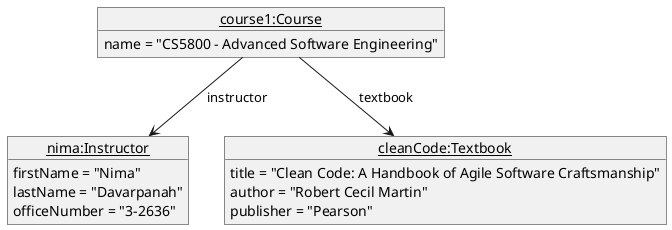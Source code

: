 @startuml
object "<u>course1:Course</u>" as C {
  name = "CS5800 - Advanced Software Engineering"
}

object "<u>nima:Instructor</u>" as I {
  firstName = "Nima"
  lastName = "Davarpanah"
  officeNumber = "3-2636"
}

object "<u>cleanCode:Textbook</u>" as T {
  title = "Clean Code: A Handbook of Agile Software Craftsmanship"
  author = "Robert Cecil Martin"
  publisher = "Pearson"
}

C -down-> I : instructor
C -down-> T : textbook
@enduml
